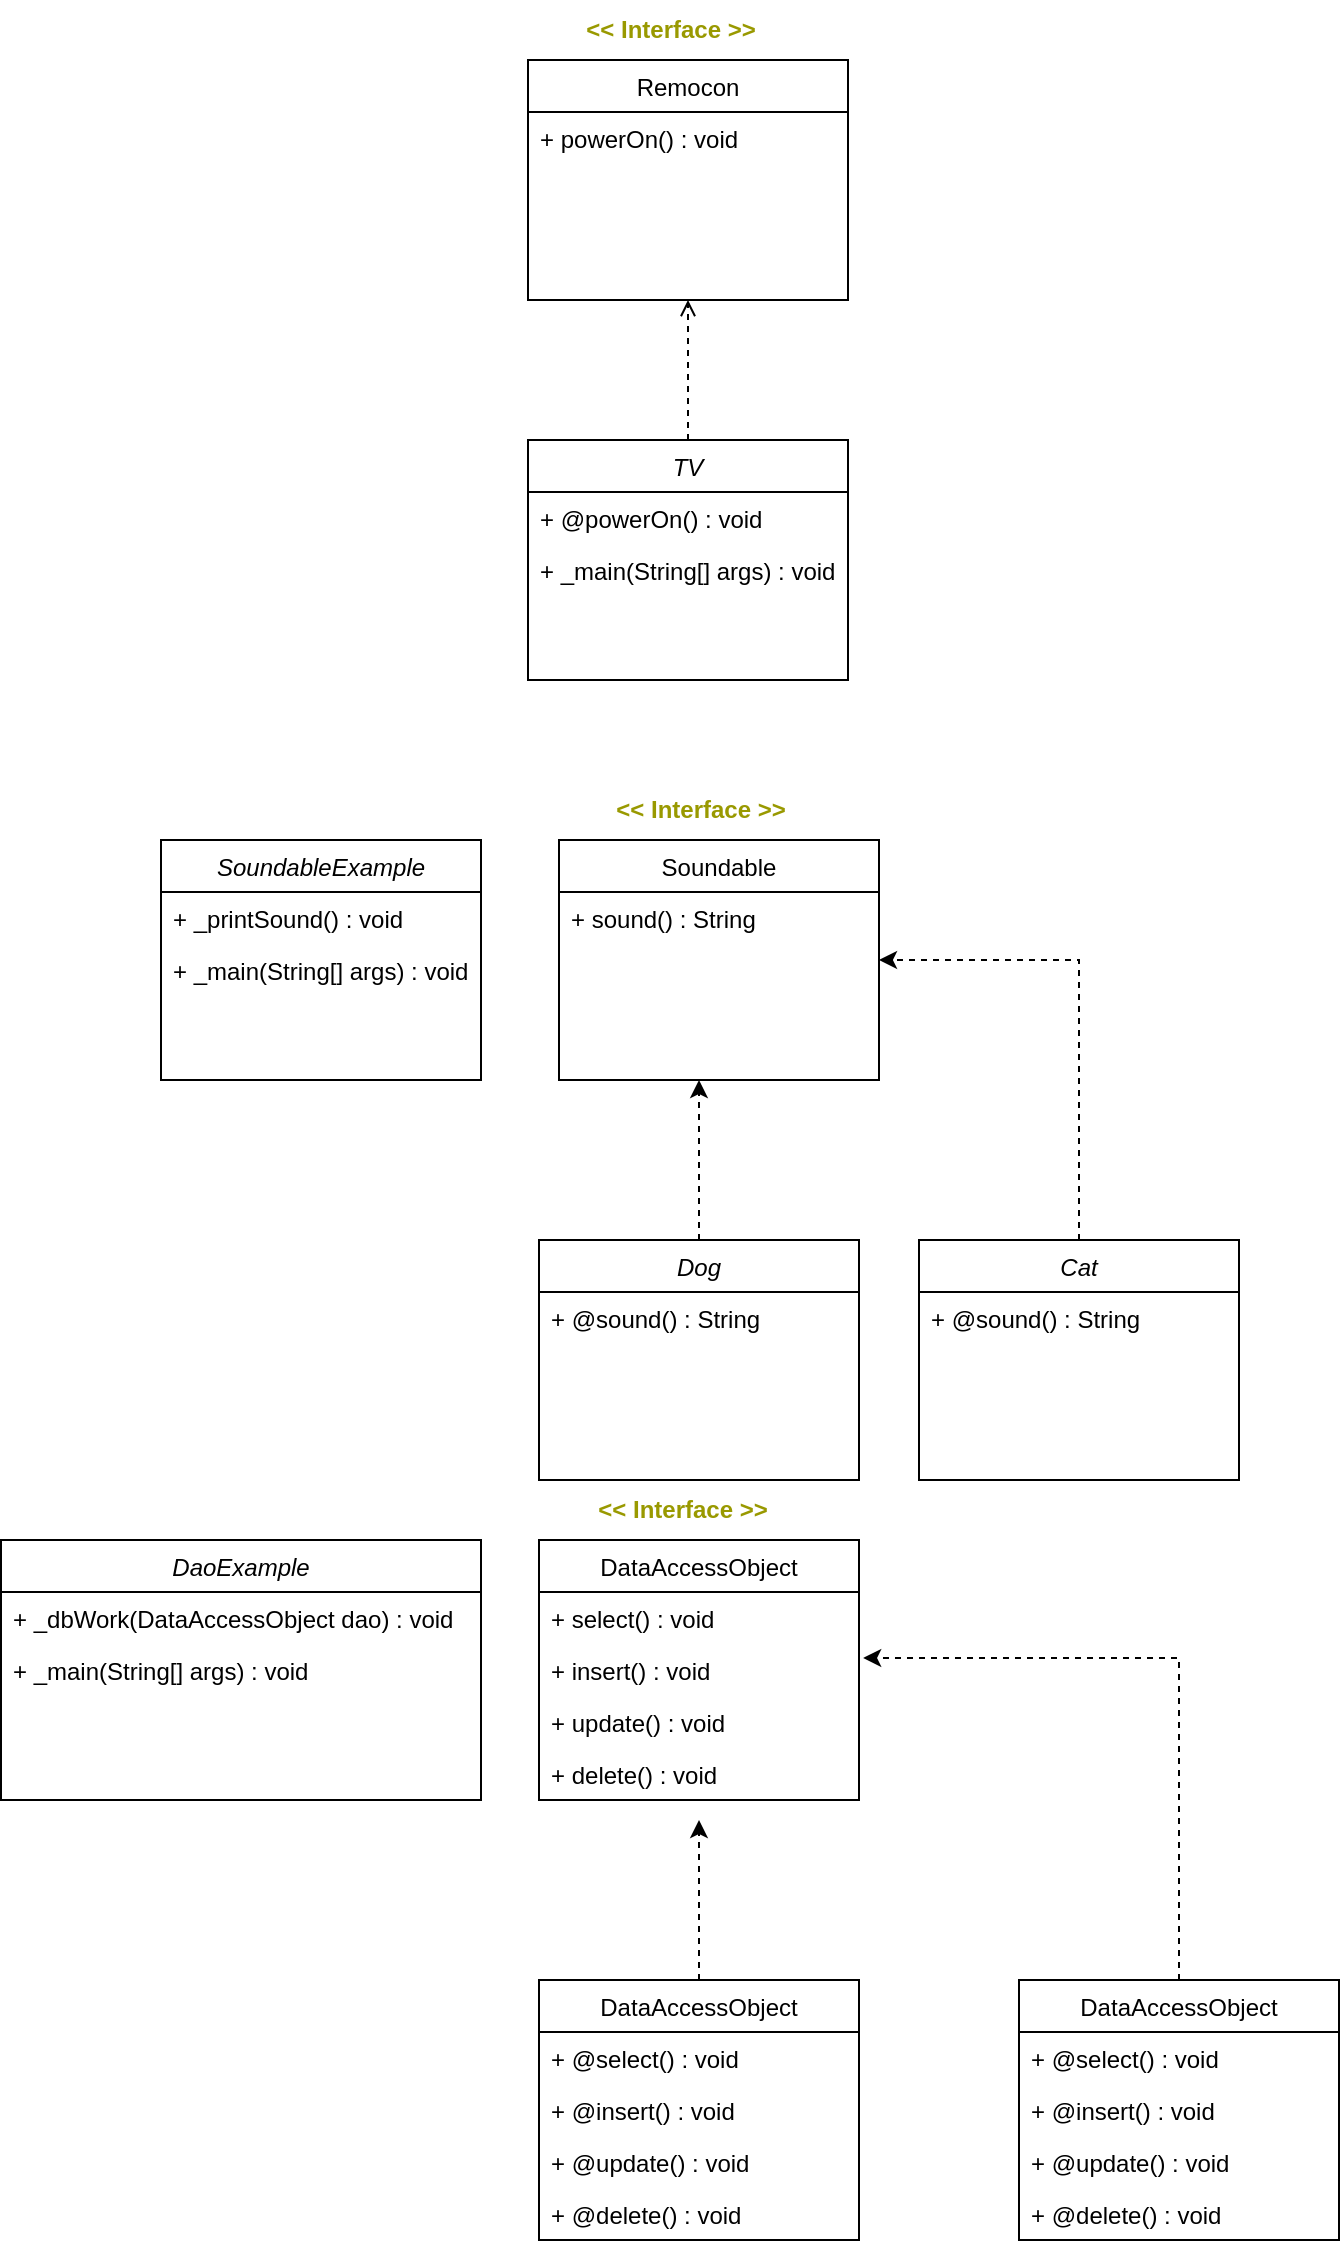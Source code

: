 <mxfile version="26.0.11">
  <diagram id="C5RBs43oDa-KdzZeNtuy" name="Page-1">
    <mxGraphModel dx="1908" dy="1184" grid="1" gridSize="10" guides="1" tooltips="1" connect="1" arrows="1" fold="1" page="1" pageScale="1" pageWidth="827" pageHeight="1169" math="0" shadow="0">
      <root>
        <mxCell id="WIyWlLk6GJQsqaUBKTNV-0" />
        <mxCell id="WIyWlLk6GJQsqaUBKTNV-1" parent="WIyWlLk6GJQsqaUBKTNV-0" />
        <mxCell id="zkfFHV4jXpPFQw0GAbJ--0" value="SoundableExample" style="swimlane;fontStyle=2;align=center;verticalAlign=top;childLayout=stackLayout;horizontal=1;startSize=26;horizontalStack=0;resizeParent=1;resizeLast=0;collapsible=1;marginBottom=0;rounded=0;shadow=0;strokeWidth=1;" parent="WIyWlLk6GJQsqaUBKTNV-1" vertex="1">
          <mxGeometry x="185.5" y="420" width="160" height="120" as="geometry">
            <mxRectangle x="230" y="140" width="160" height="26" as="alternateBounds" />
          </mxGeometry>
        </mxCell>
        <mxCell id="bqsCEFh94YMKx1iRMk-J-1" value="+ _printSound() : void" style="text;align=left;verticalAlign=top;spacingLeft=4;spacingRight=4;overflow=hidden;rotatable=0;points=[[0,0.5],[1,0.5]];portConstraint=eastwest;" parent="zkfFHV4jXpPFQw0GAbJ--0" vertex="1">
          <mxGeometry y="26" width="160" height="26" as="geometry" />
        </mxCell>
        <mxCell id="bqsCEFh94YMKx1iRMk-J-8" value="+ _main(String[] args) : void" style="text;align=left;verticalAlign=top;spacingLeft=4;spacingRight=4;overflow=hidden;rotatable=0;points=[[0,0.5],[1,0.5]];portConstraint=eastwest;" parent="zkfFHV4jXpPFQw0GAbJ--0" vertex="1">
          <mxGeometry y="52" width="160" height="26" as="geometry" />
        </mxCell>
        <mxCell id="zkfFHV4jXpPFQw0GAbJ--17" value="Soundable" style="swimlane;fontStyle=0;align=center;verticalAlign=top;childLayout=stackLayout;horizontal=1;startSize=26;horizontalStack=0;resizeParent=1;resizeLast=0;collapsible=1;marginBottom=0;rounded=0;shadow=0;strokeWidth=1;" parent="WIyWlLk6GJQsqaUBKTNV-1" vertex="1">
          <mxGeometry x="384.5" y="420" width="160" height="120" as="geometry">
            <mxRectangle x="550" y="140" width="160" height="26" as="alternateBounds" />
          </mxGeometry>
        </mxCell>
        <mxCell id="zkfFHV4jXpPFQw0GAbJ--24" value="+ sound() : String" style="text;align=left;verticalAlign=top;spacingLeft=4;spacingRight=4;overflow=hidden;rotatable=0;points=[[0,0.5],[1,0.5]];portConstraint=eastwest;" parent="zkfFHV4jXpPFQw0GAbJ--17" vertex="1">
          <mxGeometry y="26" width="160" height="26" as="geometry" />
        </mxCell>
        <mxCell id="bqsCEFh94YMKx1iRMk-J-2" value="TV" style="swimlane;fontStyle=2;align=center;verticalAlign=top;childLayout=stackLayout;horizontal=1;startSize=26;horizontalStack=0;resizeParent=1;resizeLast=0;collapsible=1;marginBottom=0;rounded=0;shadow=0;strokeWidth=1;" parent="WIyWlLk6GJQsqaUBKTNV-1" vertex="1">
          <mxGeometry x="369" y="220" width="160" height="120" as="geometry">
            <mxRectangle x="230" y="140" width="160" height="26" as="alternateBounds" />
          </mxGeometry>
        </mxCell>
        <mxCell id="bqsCEFh94YMKx1iRMk-J-3" value="+ @powerOn() : void" style="text;align=left;verticalAlign=top;spacingLeft=4;spacingRight=4;overflow=hidden;rotatable=0;points=[[0,0.5],[1,0.5]];portConstraint=eastwest;" parent="bqsCEFh94YMKx1iRMk-J-2" vertex="1">
          <mxGeometry y="26" width="160" height="26" as="geometry" />
        </mxCell>
        <mxCell id="bqsCEFh94YMKx1iRMk-J-7" value="+ _main(String[] args) : void" style="text;align=left;verticalAlign=top;spacingLeft=4;spacingRight=4;overflow=hidden;rotatable=0;points=[[0,0.5],[1,0.5]];portConstraint=eastwest;" parent="bqsCEFh94YMKx1iRMk-J-2" vertex="1">
          <mxGeometry y="52" width="160" height="26" as="geometry" />
        </mxCell>
        <mxCell id="bqsCEFh94YMKx1iRMk-J-4" value="Remocon" style="swimlane;fontStyle=0;align=center;verticalAlign=top;childLayout=stackLayout;horizontal=1;startSize=26;horizontalStack=0;resizeParent=1;resizeLast=0;collapsible=1;marginBottom=0;rounded=0;shadow=0;strokeWidth=1;" parent="WIyWlLk6GJQsqaUBKTNV-1" vertex="1">
          <mxGeometry x="369" y="30" width="160" height="120" as="geometry">
            <mxRectangle x="550" y="140" width="160" height="26" as="alternateBounds" />
          </mxGeometry>
        </mxCell>
        <mxCell id="bqsCEFh94YMKx1iRMk-J-5" value="+ powerOn() : void" style="text;align=left;verticalAlign=top;spacingLeft=4;spacingRight=4;overflow=hidden;rotatable=0;points=[[0,0.5],[1,0.5]];portConstraint=eastwest;" parent="bqsCEFh94YMKx1iRMk-J-4" vertex="1">
          <mxGeometry y="26" width="160" height="26" as="geometry" />
        </mxCell>
        <mxCell id="bqsCEFh94YMKx1iRMk-J-6" value="" style="endArrow=open;shadow=0;strokeWidth=1;rounded=0;curved=0;endFill=1;edgeStyle=elbowEdgeStyle;elbow=vertical;strokeColor=default;dashed=1;" parent="WIyWlLk6GJQsqaUBKTNV-1" source="bqsCEFh94YMKx1iRMk-J-2" target="bqsCEFh94YMKx1iRMk-J-4" edge="1">
          <mxGeometry x="0.5" y="41" relative="1" as="geometry">
            <mxPoint x="679" y="182" as="sourcePoint" />
            <mxPoint x="839" y="182" as="targetPoint" />
            <mxPoint x="-40" y="32" as="offset" />
          </mxGeometry>
        </mxCell>
        <mxCell id="bqsCEFh94YMKx1iRMk-J-45" style="edgeStyle=orthogonalEdgeStyle;rounded=0;orthogonalLoop=1;jettySize=auto;html=1;exitX=0.5;exitY=0;exitDx=0;exitDy=0;dashed=1;" parent="WIyWlLk6GJQsqaUBKTNV-1" source="bqsCEFh94YMKx1iRMk-J-9" edge="1">
          <mxGeometry relative="1" as="geometry">
            <mxPoint x="454.5" y="540" as="targetPoint" />
          </mxGeometry>
        </mxCell>
        <mxCell id="bqsCEFh94YMKx1iRMk-J-9" value="Dog" style="swimlane;fontStyle=2;align=center;verticalAlign=top;childLayout=stackLayout;horizontal=1;startSize=26;horizontalStack=0;resizeParent=1;resizeLast=0;collapsible=1;marginBottom=0;rounded=0;shadow=0;strokeWidth=1;" parent="WIyWlLk6GJQsqaUBKTNV-1" vertex="1">
          <mxGeometry x="374.5" y="620" width="160" height="120" as="geometry">
            <mxRectangle x="230" y="140" width="160" height="26" as="alternateBounds" />
          </mxGeometry>
        </mxCell>
        <mxCell id="bqsCEFh94YMKx1iRMk-J-20" value="+ @sound() : String" style="text;align=left;verticalAlign=top;spacingLeft=4;spacingRight=4;overflow=hidden;rotatable=0;points=[[0,0.5],[1,0.5]];portConstraint=eastwest;" parent="bqsCEFh94YMKx1iRMk-J-9" vertex="1">
          <mxGeometry y="26" width="160" height="26" as="geometry" />
        </mxCell>
        <mxCell id="bqsCEFh94YMKx1iRMk-J-12" value="Cat" style="swimlane;fontStyle=2;align=center;verticalAlign=top;childLayout=stackLayout;horizontal=1;startSize=26;horizontalStack=0;resizeParent=1;resizeLast=0;collapsible=1;marginBottom=0;rounded=0;shadow=0;strokeWidth=1;" parent="WIyWlLk6GJQsqaUBKTNV-1" vertex="1">
          <mxGeometry x="564.5" y="620" width="160" height="120" as="geometry">
            <mxRectangle x="230" y="140" width="160" height="26" as="alternateBounds" />
          </mxGeometry>
        </mxCell>
        <mxCell id="bqsCEFh94YMKx1iRMk-J-19" value="+ @sound() : String" style="text;align=left;verticalAlign=top;spacingLeft=4;spacingRight=4;overflow=hidden;rotatable=0;points=[[0,0.5],[1,0.5]];portConstraint=eastwest;" parent="bqsCEFh94YMKx1iRMk-J-12" vertex="1">
          <mxGeometry y="26" width="160" height="26" as="geometry" />
        </mxCell>
        <mxCell id="bqsCEFh94YMKx1iRMk-J-18" style="edgeStyle=orthogonalEdgeStyle;rounded=0;orthogonalLoop=1;jettySize=auto;html=1;exitX=0.5;exitY=0;exitDx=0;exitDy=0;entryX=1;entryY=0.5;entryDx=0;entryDy=0;dashed=1;" parent="WIyWlLk6GJQsqaUBKTNV-1" source="bqsCEFh94YMKx1iRMk-J-12" target="zkfFHV4jXpPFQw0GAbJ--17" edge="1">
          <mxGeometry relative="1" as="geometry" />
        </mxCell>
        <mxCell id="bqsCEFh94YMKx1iRMk-J-23" value="DaoExample" style="swimlane;fontStyle=2;align=center;verticalAlign=top;childLayout=stackLayout;horizontal=1;startSize=26;horizontalStack=0;resizeParent=1;resizeLast=0;collapsible=1;marginBottom=0;rounded=0;shadow=0;strokeWidth=1;" parent="WIyWlLk6GJQsqaUBKTNV-1" vertex="1">
          <mxGeometry x="105.5" y="770" width="240" height="130" as="geometry">
            <mxRectangle x="230" y="140" width="160" height="26" as="alternateBounds" />
          </mxGeometry>
        </mxCell>
        <mxCell id="bqsCEFh94YMKx1iRMk-J-24" value="+ _dbWork(DataAccessObject dao) : void" style="text;align=left;verticalAlign=top;spacingLeft=4;spacingRight=4;overflow=hidden;rotatable=0;points=[[0,0.5],[1,0.5]];portConstraint=eastwest;" parent="bqsCEFh94YMKx1iRMk-J-23" vertex="1">
          <mxGeometry y="26" width="240" height="26" as="geometry" />
        </mxCell>
        <mxCell id="bqsCEFh94YMKx1iRMk-J-25" value="+ _main(String[] args) : void" style="text;align=left;verticalAlign=top;spacingLeft=4;spacingRight=4;overflow=hidden;rotatable=0;points=[[0,0.5],[1,0.5]];portConstraint=eastwest;" parent="bqsCEFh94YMKx1iRMk-J-23" vertex="1">
          <mxGeometry y="52" width="240" height="26" as="geometry" />
        </mxCell>
        <mxCell id="bqsCEFh94YMKx1iRMk-J-26" value="DataAccessObject" style="swimlane;fontStyle=0;align=center;verticalAlign=top;childLayout=stackLayout;horizontal=1;startSize=26;horizontalStack=0;resizeParent=1;resizeLast=0;collapsible=1;marginBottom=0;rounded=0;shadow=0;strokeWidth=1;" parent="WIyWlLk6GJQsqaUBKTNV-1" vertex="1">
          <mxGeometry x="374.5" y="770" width="160" height="130" as="geometry">
            <mxRectangle x="550" y="140" width="160" height="26" as="alternateBounds" />
          </mxGeometry>
        </mxCell>
        <mxCell id="bqsCEFh94YMKx1iRMk-J-27" value="+ select() : void" style="text;align=left;verticalAlign=top;spacingLeft=4;spacingRight=4;overflow=hidden;rotatable=0;points=[[0,0.5],[1,0.5]];portConstraint=eastwest;" parent="bqsCEFh94YMKx1iRMk-J-26" vertex="1">
          <mxGeometry y="26" width="160" height="26" as="geometry" />
        </mxCell>
        <mxCell id="bqsCEFh94YMKx1iRMk-J-30" value="+ insert() : void" style="text;align=left;verticalAlign=top;spacingLeft=4;spacingRight=4;overflow=hidden;rotatable=0;points=[[0,0.5],[1,0.5]];portConstraint=eastwest;" parent="bqsCEFh94YMKx1iRMk-J-26" vertex="1">
          <mxGeometry y="52" width="160" height="26" as="geometry" />
        </mxCell>
        <mxCell id="bqsCEFh94YMKx1iRMk-J-28" value="+ update() : void" style="text;align=left;verticalAlign=top;spacingLeft=4;spacingRight=4;overflow=hidden;rotatable=0;points=[[0,0.5],[1,0.5]];portConstraint=eastwest;" parent="bqsCEFh94YMKx1iRMk-J-26" vertex="1">
          <mxGeometry y="78" width="160" height="26" as="geometry" />
        </mxCell>
        <mxCell id="bqsCEFh94YMKx1iRMk-J-29" value="+ delete() : void" style="text;align=left;verticalAlign=top;spacingLeft=4;spacingRight=4;overflow=hidden;rotatable=0;points=[[0,0.5],[1,0.5]];portConstraint=eastwest;" parent="bqsCEFh94YMKx1iRMk-J-26" vertex="1">
          <mxGeometry y="104" width="160" height="26" as="geometry" />
        </mxCell>
        <mxCell id="bqsCEFh94YMKx1iRMk-J-41" style="edgeStyle=orthogonalEdgeStyle;rounded=0;orthogonalLoop=1;jettySize=auto;html=1;exitX=0.5;exitY=0;exitDx=0;exitDy=0;dashed=1;" parent="WIyWlLk6GJQsqaUBKTNV-1" source="bqsCEFh94YMKx1iRMk-J-31" edge="1">
          <mxGeometry relative="1" as="geometry">
            <mxPoint x="454.5" y="910" as="targetPoint" />
          </mxGeometry>
        </mxCell>
        <mxCell id="bqsCEFh94YMKx1iRMk-J-31" value="DataAccessObject" style="swimlane;fontStyle=0;align=center;verticalAlign=top;childLayout=stackLayout;horizontal=1;startSize=26;horizontalStack=0;resizeParent=1;resizeLast=0;collapsible=1;marginBottom=0;rounded=0;shadow=0;strokeWidth=1;" parent="WIyWlLk6GJQsqaUBKTNV-1" vertex="1">
          <mxGeometry x="374.5" y="990" width="160" height="130" as="geometry">
            <mxRectangle x="550" y="140" width="160" height="26" as="alternateBounds" />
          </mxGeometry>
        </mxCell>
        <mxCell id="bqsCEFh94YMKx1iRMk-J-32" value="+ @select() : void" style="text;align=left;verticalAlign=top;spacingLeft=4;spacingRight=4;overflow=hidden;rotatable=0;points=[[0,0.5],[1,0.5]];portConstraint=eastwest;" parent="bqsCEFh94YMKx1iRMk-J-31" vertex="1">
          <mxGeometry y="26" width="160" height="26" as="geometry" />
        </mxCell>
        <mxCell id="bqsCEFh94YMKx1iRMk-J-33" value="+ @insert() : void" style="text;align=left;verticalAlign=top;spacingLeft=4;spacingRight=4;overflow=hidden;rotatable=0;points=[[0,0.5],[1,0.5]];portConstraint=eastwest;" parent="bqsCEFh94YMKx1iRMk-J-31" vertex="1">
          <mxGeometry y="52" width="160" height="26" as="geometry" />
        </mxCell>
        <mxCell id="bqsCEFh94YMKx1iRMk-J-34" value="+ @update() : void" style="text;align=left;verticalAlign=top;spacingLeft=4;spacingRight=4;overflow=hidden;rotatable=0;points=[[0,0.5],[1,0.5]];portConstraint=eastwest;" parent="bqsCEFh94YMKx1iRMk-J-31" vertex="1">
          <mxGeometry y="78" width="160" height="26" as="geometry" />
        </mxCell>
        <mxCell id="bqsCEFh94YMKx1iRMk-J-35" value="+ @delete() : void" style="text;align=left;verticalAlign=top;spacingLeft=4;spacingRight=4;overflow=hidden;rotatable=0;points=[[0,0.5],[1,0.5]];portConstraint=eastwest;" parent="bqsCEFh94YMKx1iRMk-J-31" vertex="1">
          <mxGeometry y="104" width="160" height="26" as="geometry" />
        </mxCell>
        <mxCell id="bqsCEFh94YMKx1iRMk-J-36" value="DataAccessObject" style="swimlane;fontStyle=0;align=center;verticalAlign=top;childLayout=stackLayout;horizontal=1;startSize=26;horizontalStack=0;resizeParent=1;resizeLast=0;collapsible=1;marginBottom=0;rounded=0;shadow=0;strokeWidth=1;" parent="WIyWlLk6GJQsqaUBKTNV-1" vertex="1">
          <mxGeometry x="614.5" y="990" width="160" height="130" as="geometry">
            <mxRectangle x="550" y="140" width="160" height="26" as="alternateBounds" />
          </mxGeometry>
        </mxCell>
        <mxCell id="bqsCEFh94YMKx1iRMk-J-37" value="+ @select() : void" style="text;align=left;verticalAlign=top;spacingLeft=4;spacingRight=4;overflow=hidden;rotatable=0;points=[[0,0.5],[1,0.5]];portConstraint=eastwest;" parent="bqsCEFh94YMKx1iRMk-J-36" vertex="1">
          <mxGeometry y="26" width="160" height="26" as="geometry" />
        </mxCell>
        <mxCell id="bqsCEFh94YMKx1iRMk-J-38" value="+ @insert() : void" style="text;align=left;verticalAlign=top;spacingLeft=4;spacingRight=4;overflow=hidden;rotatable=0;points=[[0,0.5],[1,0.5]];portConstraint=eastwest;" parent="bqsCEFh94YMKx1iRMk-J-36" vertex="1">
          <mxGeometry y="52" width="160" height="26" as="geometry" />
        </mxCell>
        <mxCell id="bqsCEFh94YMKx1iRMk-J-39" value="+ @update() : void" style="text;align=left;verticalAlign=top;spacingLeft=4;spacingRight=4;overflow=hidden;rotatable=0;points=[[0,0.5],[1,0.5]];portConstraint=eastwest;" parent="bqsCEFh94YMKx1iRMk-J-36" vertex="1">
          <mxGeometry y="78" width="160" height="26" as="geometry" />
        </mxCell>
        <mxCell id="bqsCEFh94YMKx1iRMk-J-40" value="+ @delete() : void" style="text;align=left;verticalAlign=top;spacingLeft=4;spacingRight=4;overflow=hidden;rotatable=0;points=[[0,0.5],[1,0.5]];portConstraint=eastwest;" parent="bqsCEFh94YMKx1iRMk-J-36" vertex="1">
          <mxGeometry y="104" width="160" height="26" as="geometry" />
        </mxCell>
        <mxCell id="bqsCEFh94YMKx1iRMk-J-42" style="edgeStyle=orthogonalEdgeStyle;rounded=0;orthogonalLoop=1;jettySize=auto;html=1;exitX=0.5;exitY=0;exitDx=0;exitDy=0;entryX=1.013;entryY=0.269;entryDx=0;entryDy=0;entryPerimeter=0;dashed=1;" parent="WIyWlLk6GJQsqaUBKTNV-1" source="bqsCEFh94YMKx1iRMk-J-36" target="bqsCEFh94YMKx1iRMk-J-30" edge="1">
          <mxGeometry relative="1" as="geometry" />
        </mxCell>
        <mxCell id="BBIdgwbUZyiyHtlcfcno-0" value="&lt;b&gt;&lt;font style=&quot;color: rgb(153, 153, 0);&quot;&gt;&amp;lt;&amp;lt; Interface &amp;gt;&amp;gt;&lt;/font&gt;&lt;/b&gt;" style="text;html=1;align=center;verticalAlign=middle;resizable=0;points=[];autosize=1;strokeColor=none;fillColor=none;" vertex="1" parent="WIyWlLk6GJQsqaUBKTNV-1">
          <mxGeometry x="385" width="110" height="30" as="geometry" />
        </mxCell>
        <mxCell id="BBIdgwbUZyiyHtlcfcno-1" value="&lt;font style=&quot;color: rgb(153, 153, 0);&quot;&gt;&lt;b style=&quot;background-color: rgb(255, 255, 255);&quot;&gt;&amp;lt;&amp;lt; Interface &amp;gt;&amp;gt;&lt;/b&gt;&lt;/font&gt;" style="text;html=1;align=center;verticalAlign=middle;resizable=0;points=[];autosize=1;strokeColor=none;fillColor=none;" vertex="1" parent="WIyWlLk6GJQsqaUBKTNV-1">
          <mxGeometry x="399.5" y="390" width="110" height="30" as="geometry" />
        </mxCell>
        <mxCell id="BBIdgwbUZyiyHtlcfcno-2" value="&lt;b&gt;&lt;font style=&quot;background-color: rgb(255, 255, 255); color: rgb(153, 153, 0);&quot;&gt;&amp;lt;&amp;lt; Interface &amp;gt;&amp;gt;&lt;/font&gt;&lt;/b&gt;" style="text;html=1;align=center;verticalAlign=middle;resizable=0;points=[];autosize=1;strokeColor=none;fillColor=none;" vertex="1" parent="WIyWlLk6GJQsqaUBKTNV-1">
          <mxGeometry x="390.5" y="740" width="110" height="30" as="geometry" />
        </mxCell>
      </root>
    </mxGraphModel>
  </diagram>
</mxfile>
